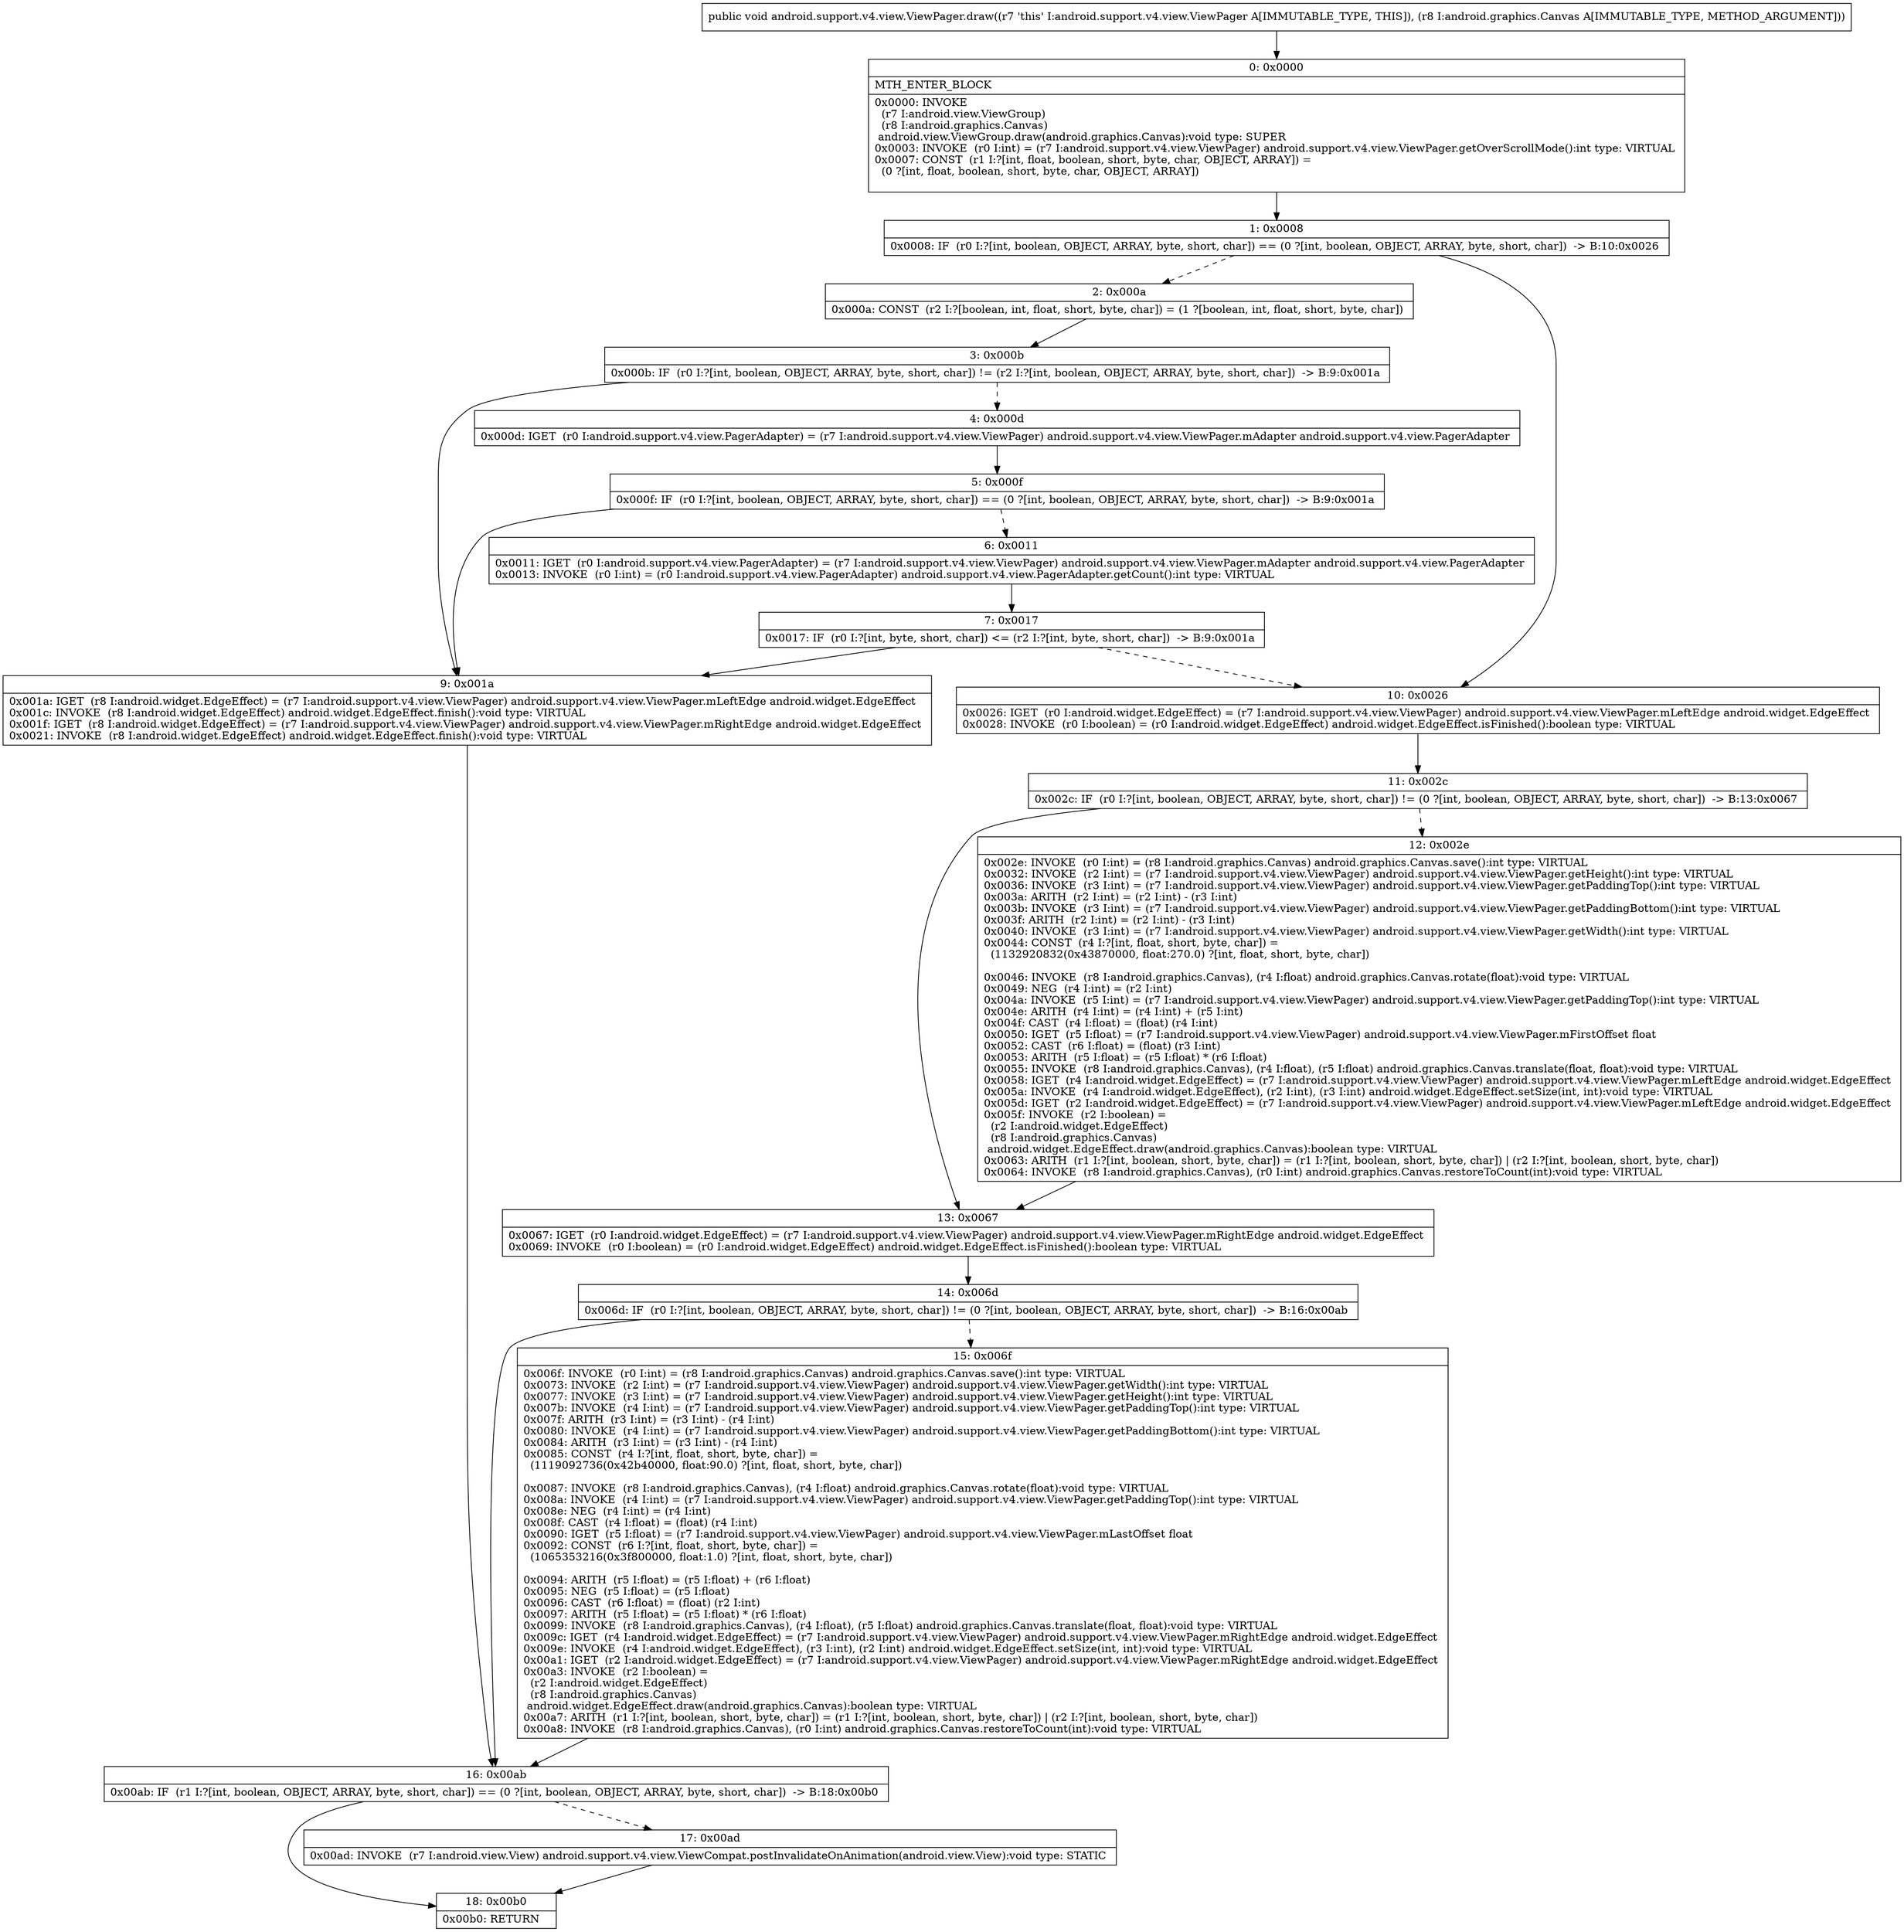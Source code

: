 digraph "CFG forandroid.support.v4.view.ViewPager.draw(Landroid\/graphics\/Canvas;)V" {
Node_0 [shape=record,label="{0\:\ 0x0000|MTH_ENTER_BLOCK\l|0x0000: INVOKE  \l  (r7 I:android.view.ViewGroup)\l  (r8 I:android.graphics.Canvas)\l android.view.ViewGroup.draw(android.graphics.Canvas):void type: SUPER \l0x0003: INVOKE  (r0 I:int) = (r7 I:android.support.v4.view.ViewPager) android.support.v4.view.ViewPager.getOverScrollMode():int type: VIRTUAL \l0x0007: CONST  (r1 I:?[int, float, boolean, short, byte, char, OBJECT, ARRAY]) = \l  (0 ?[int, float, boolean, short, byte, char, OBJECT, ARRAY])\l \l}"];
Node_1 [shape=record,label="{1\:\ 0x0008|0x0008: IF  (r0 I:?[int, boolean, OBJECT, ARRAY, byte, short, char]) == (0 ?[int, boolean, OBJECT, ARRAY, byte, short, char])  \-\> B:10:0x0026 \l}"];
Node_2 [shape=record,label="{2\:\ 0x000a|0x000a: CONST  (r2 I:?[boolean, int, float, short, byte, char]) = (1 ?[boolean, int, float, short, byte, char]) \l}"];
Node_3 [shape=record,label="{3\:\ 0x000b|0x000b: IF  (r0 I:?[int, boolean, OBJECT, ARRAY, byte, short, char]) != (r2 I:?[int, boolean, OBJECT, ARRAY, byte, short, char])  \-\> B:9:0x001a \l}"];
Node_4 [shape=record,label="{4\:\ 0x000d|0x000d: IGET  (r0 I:android.support.v4.view.PagerAdapter) = (r7 I:android.support.v4.view.ViewPager) android.support.v4.view.ViewPager.mAdapter android.support.v4.view.PagerAdapter \l}"];
Node_5 [shape=record,label="{5\:\ 0x000f|0x000f: IF  (r0 I:?[int, boolean, OBJECT, ARRAY, byte, short, char]) == (0 ?[int, boolean, OBJECT, ARRAY, byte, short, char])  \-\> B:9:0x001a \l}"];
Node_6 [shape=record,label="{6\:\ 0x0011|0x0011: IGET  (r0 I:android.support.v4.view.PagerAdapter) = (r7 I:android.support.v4.view.ViewPager) android.support.v4.view.ViewPager.mAdapter android.support.v4.view.PagerAdapter \l0x0013: INVOKE  (r0 I:int) = (r0 I:android.support.v4.view.PagerAdapter) android.support.v4.view.PagerAdapter.getCount():int type: VIRTUAL \l}"];
Node_7 [shape=record,label="{7\:\ 0x0017|0x0017: IF  (r0 I:?[int, byte, short, char]) \<= (r2 I:?[int, byte, short, char])  \-\> B:9:0x001a \l}"];
Node_9 [shape=record,label="{9\:\ 0x001a|0x001a: IGET  (r8 I:android.widget.EdgeEffect) = (r7 I:android.support.v4.view.ViewPager) android.support.v4.view.ViewPager.mLeftEdge android.widget.EdgeEffect \l0x001c: INVOKE  (r8 I:android.widget.EdgeEffect) android.widget.EdgeEffect.finish():void type: VIRTUAL \l0x001f: IGET  (r8 I:android.widget.EdgeEffect) = (r7 I:android.support.v4.view.ViewPager) android.support.v4.view.ViewPager.mRightEdge android.widget.EdgeEffect \l0x0021: INVOKE  (r8 I:android.widget.EdgeEffect) android.widget.EdgeEffect.finish():void type: VIRTUAL \l}"];
Node_10 [shape=record,label="{10\:\ 0x0026|0x0026: IGET  (r0 I:android.widget.EdgeEffect) = (r7 I:android.support.v4.view.ViewPager) android.support.v4.view.ViewPager.mLeftEdge android.widget.EdgeEffect \l0x0028: INVOKE  (r0 I:boolean) = (r0 I:android.widget.EdgeEffect) android.widget.EdgeEffect.isFinished():boolean type: VIRTUAL \l}"];
Node_11 [shape=record,label="{11\:\ 0x002c|0x002c: IF  (r0 I:?[int, boolean, OBJECT, ARRAY, byte, short, char]) != (0 ?[int, boolean, OBJECT, ARRAY, byte, short, char])  \-\> B:13:0x0067 \l}"];
Node_12 [shape=record,label="{12\:\ 0x002e|0x002e: INVOKE  (r0 I:int) = (r8 I:android.graphics.Canvas) android.graphics.Canvas.save():int type: VIRTUAL \l0x0032: INVOKE  (r2 I:int) = (r7 I:android.support.v4.view.ViewPager) android.support.v4.view.ViewPager.getHeight():int type: VIRTUAL \l0x0036: INVOKE  (r3 I:int) = (r7 I:android.support.v4.view.ViewPager) android.support.v4.view.ViewPager.getPaddingTop():int type: VIRTUAL \l0x003a: ARITH  (r2 I:int) = (r2 I:int) \- (r3 I:int) \l0x003b: INVOKE  (r3 I:int) = (r7 I:android.support.v4.view.ViewPager) android.support.v4.view.ViewPager.getPaddingBottom():int type: VIRTUAL \l0x003f: ARITH  (r2 I:int) = (r2 I:int) \- (r3 I:int) \l0x0040: INVOKE  (r3 I:int) = (r7 I:android.support.v4.view.ViewPager) android.support.v4.view.ViewPager.getWidth():int type: VIRTUAL \l0x0044: CONST  (r4 I:?[int, float, short, byte, char]) = \l  (1132920832(0x43870000, float:270.0) ?[int, float, short, byte, char])\l \l0x0046: INVOKE  (r8 I:android.graphics.Canvas), (r4 I:float) android.graphics.Canvas.rotate(float):void type: VIRTUAL \l0x0049: NEG  (r4 I:int) = (r2 I:int) \l0x004a: INVOKE  (r5 I:int) = (r7 I:android.support.v4.view.ViewPager) android.support.v4.view.ViewPager.getPaddingTop():int type: VIRTUAL \l0x004e: ARITH  (r4 I:int) = (r4 I:int) + (r5 I:int) \l0x004f: CAST  (r4 I:float) = (float) (r4 I:int) \l0x0050: IGET  (r5 I:float) = (r7 I:android.support.v4.view.ViewPager) android.support.v4.view.ViewPager.mFirstOffset float \l0x0052: CAST  (r6 I:float) = (float) (r3 I:int) \l0x0053: ARITH  (r5 I:float) = (r5 I:float) * (r6 I:float) \l0x0055: INVOKE  (r8 I:android.graphics.Canvas), (r4 I:float), (r5 I:float) android.graphics.Canvas.translate(float, float):void type: VIRTUAL \l0x0058: IGET  (r4 I:android.widget.EdgeEffect) = (r7 I:android.support.v4.view.ViewPager) android.support.v4.view.ViewPager.mLeftEdge android.widget.EdgeEffect \l0x005a: INVOKE  (r4 I:android.widget.EdgeEffect), (r2 I:int), (r3 I:int) android.widget.EdgeEffect.setSize(int, int):void type: VIRTUAL \l0x005d: IGET  (r2 I:android.widget.EdgeEffect) = (r7 I:android.support.v4.view.ViewPager) android.support.v4.view.ViewPager.mLeftEdge android.widget.EdgeEffect \l0x005f: INVOKE  (r2 I:boolean) = \l  (r2 I:android.widget.EdgeEffect)\l  (r8 I:android.graphics.Canvas)\l android.widget.EdgeEffect.draw(android.graphics.Canvas):boolean type: VIRTUAL \l0x0063: ARITH  (r1 I:?[int, boolean, short, byte, char]) = (r1 I:?[int, boolean, short, byte, char]) \| (r2 I:?[int, boolean, short, byte, char]) \l0x0064: INVOKE  (r8 I:android.graphics.Canvas), (r0 I:int) android.graphics.Canvas.restoreToCount(int):void type: VIRTUAL \l}"];
Node_13 [shape=record,label="{13\:\ 0x0067|0x0067: IGET  (r0 I:android.widget.EdgeEffect) = (r7 I:android.support.v4.view.ViewPager) android.support.v4.view.ViewPager.mRightEdge android.widget.EdgeEffect \l0x0069: INVOKE  (r0 I:boolean) = (r0 I:android.widget.EdgeEffect) android.widget.EdgeEffect.isFinished():boolean type: VIRTUAL \l}"];
Node_14 [shape=record,label="{14\:\ 0x006d|0x006d: IF  (r0 I:?[int, boolean, OBJECT, ARRAY, byte, short, char]) != (0 ?[int, boolean, OBJECT, ARRAY, byte, short, char])  \-\> B:16:0x00ab \l}"];
Node_15 [shape=record,label="{15\:\ 0x006f|0x006f: INVOKE  (r0 I:int) = (r8 I:android.graphics.Canvas) android.graphics.Canvas.save():int type: VIRTUAL \l0x0073: INVOKE  (r2 I:int) = (r7 I:android.support.v4.view.ViewPager) android.support.v4.view.ViewPager.getWidth():int type: VIRTUAL \l0x0077: INVOKE  (r3 I:int) = (r7 I:android.support.v4.view.ViewPager) android.support.v4.view.ViewPager.getHeight():int type: VIRTUAL \l0x007b: INVOKE  (r4 I:int) = (r7 I:android.support.v4.view.ViewPager) android.support.v4.view.ViewPager.getPaddingTop():int type: VIRTUAL \l0x007f: ARITH  (r3 I:int) = (r3 I:int) \- (r4 I:int) \l0x0080: INVOKE  (r4 I:int) = (r7 I:android.support.v4.view.ViewPager) android.support.v4.view.ViewPager.getPaddingBottom():int type: VIRTUAL \l0x0084: ARITH  (r3 I:int) = (r3 I:int) \- (r4 I:int) \l0x0085: CONST  (r4 I:?[int, float, short, byte, char]) = \l  (1119092736(0x42b40000, float:90.0) ?[int, float, short, byte, char])\l \l0x0087: INVOKE  (r8 I:android.graphics.Canvas), (r4 I:float) android.graphics.Canvas.rotate(float):void type: VIRTUAL \l0x008a: INVOKE  (r4 I:int) = (r7 I:android.support.v4.view.ViewPager) android.support.v4.view.ViewPager.getPaddingTop():int type: VIRTUAL \l0x008e: NEG  (r4 I:int) = (r4 I:int) \l0x008f: CAST  (r4 I:float) = (float) (r4 I:int) \l0x0090: IGET  (r5 I:float) = (r7 I:android.support.v4.view.ViewPager) android.support.v4.view.ViewPager.mLastOffset float \l0x0092: CONST  (r6 I:?[int, float, short, byte, char]) = \l  (1065353216(0x3f800000, float:1.0) ?[int, float, short, byte, char])\l \l0x0094: ARITH  (r5 I:float) = (r5 I:float) + (r6 I:float) \l0x0095: NEG  (r5 I:float) = (r5 I:float) \l0x0096: CAST  (r6 I:float) = (float) (r2 I:int) \l0x0097: ARITH  (r5 I:float) = (r5 I:float) * (r6 I:float) \l0x0099: INVOKE  (r8 I:android.graphics.Canvas), (r4 I:float), (r5 I:float) android.graphics.Canvas.translate(float, float):void type: VIRTUAL \l0x009c: IGET  (r4 I:android.widget.EdgeEffect) = (r7 I:android.support.v4.view.ViewPager) android.support.v4.view.ViewPager.mRightEdge android.widget.EdgeEffect \l0x009e: INVOKE  (r4 I:android.widget.EdgeEffect), (r3 I:int), (r2 I:int) android.widget.EdgeEffect.setSize(int, int):void type: VIRTUAL \l0x00a1: IGET  (r2 I:android.widget.EdgeEffect) = (r7 I:android.support.v4.view.ViewPager) android.support.v4.view.ViewPager.mRightEdge android.widget.EdgeEffect \l0x00a3: INVOKE  (r2 I:boolean) = \l  (r2 I:android.widget.EdgeEffect)\l  (r8 I:android.graphics.Canvas)\l android.widget.EdgeEffect.draw(android.graphics.Canvas):boolean type: VIRTUAL \l0x00a7: ARITH  (r1 I:?[int, boolean, short, byte, char]) = (r1 I:?[int, boolean, short, byte, char]) \| (r2 I:?[int, boolean, short, byte, char]) \l0x00a8: INVOKE  (r8 I:android.graphics.Canvas), (r0 I:int) android.graphics.Canvas.restoreToCount(int):void type: VIRTUAL \l}"];
Node_16 [shape=record,label="{16\:\ 0x00ab|0x00ab: IF  (r1 I:?[int, boolean, OBJECT, ARRAY, byte, short, char]) == (0 ?[int, boolean, OBJECT, ARRAY, byte, short, char])  \-\> B:18:0x00b0 \l}"];
Node_17 [shape=record,label="{17\:\ 0x00ad|0x00ad: INVOKE  (r7 I:android.view.View) android.support.v4.view.ViewCompat.postInvalidateOnAnimation(android.view.View):void type: STATIC \l}"];
Node_18 [shape=record,label="{18\:\ 0x00b0|0x00b0: RETURN   \l}"];
MethodNode[shape=record,label="{public void android.support.v4.view.ViewPager.draw((r7 'this' I:android.support.v4.view.ViewPager A[IMMUTABLE_TYPE, THIS]), (r8 I:android.graphics.Canvas A[IMMUTABLE_TYPE, METHOD_ARGUMENT])) }"];
MethodNode -> Node_0;
Node_0 -> Node_1;
Node_1 -> Node_2[style=dashed];
Node_1 -> Node_10;
Node_2 -> Node_3;
Node_3 -> Node_4[style=dashed];
Node_3 -> Node_9;
Node_4 -> Node_5;
Node_5 -> Node_6[style=dashed];
Node_5 -> Node_9;
Node_6 -> Node_7;
Node_7 -> Node_9;
Node_7 -> Node_10[style=dashed];
Node_9 -> Node_16;
Node_10 -> Node_11;
Node_11 -> Node_12[style=dashed];
Node_11 -> Node_13;
Node_12 -> Node_13;
Node_13 -> Node_14;
Node_14 -> Node_15[style=dashed];
Node_14 -> Node_16;
Node_15 -> Node_16;
Node_16 -> Node_17[style=dashed];
Node_16 -> Node_18;
Node_17 -> Node_18;
}

